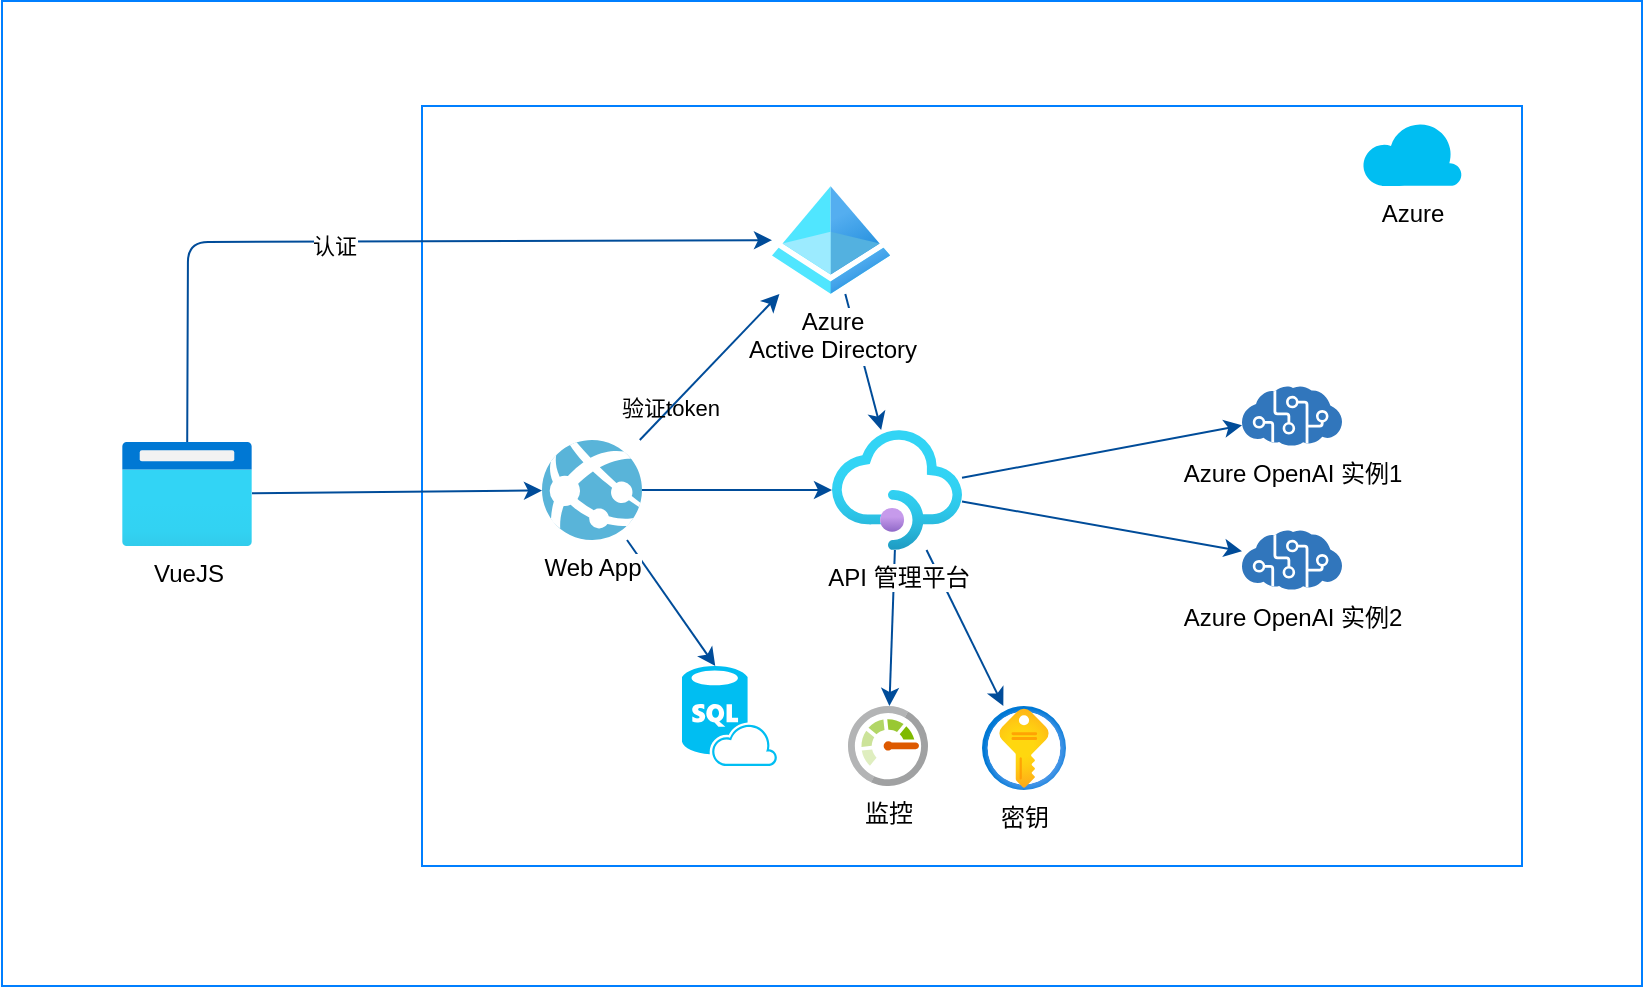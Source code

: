 <mxfile>
    <diagram id="WtRFDUaSbyghpBXP5Zu4" name="Page-1">
        <mxGraphModel dx="1157" dy="784" grid="1" gridSize="10" guides="1" tooltips="1" connect="1" arrows="1" fold="1" page="1" pageScale="1" pageWidth="850" pageHeight="1100" background="#ffffff" math="0" shadow="0">
            <root>
                <mxCell id="0"/>
                <mxCell id="1" parent="0"/>
                <mxCell id="26" value="" style="rounded=0;whiteSpace=wrap;html=1;labelBackgroundColor=#FFFFFF;strokeColor=#007FFF;fontColor=#000000;fillColor=#FFFFFF;" vertex="1" parent="1">
                    <mxGeometry x="10" y="107.5" width="820" height="492.5" as="geometry"/>
                </mxCell>
                <mxCell id="3" value="" style="rounded=0;whiteSpace=wrap;html=1;fillColor=#FFFFFF;strokeColor=#007FFF;fontColor=#000000;labelBackgroundColor=#FFFFFF;" vertex="1" parent="1">
                    <mxGeometry x="220" y="160" width="550" height="380" as="geometry"/>
                </mxCell>
                <mxCell id="15" style="edgeStyle=none;html=1;strokeColor=#004C99;fontColor=#000000;labelBackgroundColor=#FFFFFF;" edge="1" parent="1" source="4" target="5">
                    <mxGeometry relative="1" as="geometry"/>
                </mxCell>
                <mxCell id="21" style="edgeStyle=none;html=1;strokeColor=#004C99;fontColor=#000000;labelBackgroundColor=#FFFFFF;" edge="1" parent="1" source="4" target="19">
                    <mxGeometry relative="1" as="geometry">
                        <Array as="points">
                            <mxPoint x="103" y="228"/>
                        </Array>
                    </mxGeometry>
                </mxCell>
                <mxCell id="27" value="认证" style="edgeLabel;html=1;align=center;verticalAlign=middle;resizable=0;points=[];fontColor=#000000;labelBackgroundColor=#FFFFFF;" vertex="1" connectable="0" parent="21">
                    <mxGeometry x="-0.117" y="-2" relative="1" as="geometry">
                        <mxPoint as="offset"/>
                    </mxGeometry>
                </mxCell>
                <mxCell id="4" value="VueJS" style="aspect=fixed;html=1;points=[];align=center;image;fontSize=12;image=img/lib/azure2/general/Browser.svg;fontColor=#000000;labelBackgroundColor=#FFFFFF;" vertex="1" parent="1">
                    <mxGeometry x="70" y="328" width="65" height="52" as="geometry"/>
                </mxCell>
                <mxCell id="16" style="edgeStyle=none;html=1;fontColor=#000000;labelBackgroundColor=#FFFFFF;strokeColor=#004C99;" edge="1" parent="1" source="5" target="6">
                    <mxGeometry relative="1" as="geometry"/>
                </mxCell>
                <mxCell id="18" style="edgeStyle=none;html=1;entryX=0.35;entryY=0;entryDx=0;entryDy=0;entryPerimeter=0;strokeColor=#004C99;fontColor=#000000;labelBackgroundColor=#FFFFFF;" edge="1" parent="1" source="5" target="17">
                    <mxGeometry relative="1" as="geometry"/>
                </mxCell>
                <mxCell id="5" value="Web App" style="sketch=0;aspect=fixed;html=1;points=[];align=center;image;fontSize=12;image=img/lib/mscae/App_Services.svg;fontColor=#000000;labelBackgroundColor=#FFFFFF;" vertex="1" parent="1">
                    <mxGeometry x="280" y="327" width="50" height="50" as="geometry"/>
                </mxCell>
                <mxCell id="11" style="edgeStyle=none;html=1;strokeColor=#004C99;fontColor=#000000;labelBackgroundColor=#FFFFFF;" edge="1" parent="1" source="6" target="9">
                    <mxGeometry relative="1" as="geometry"/>
                </mxCell>
                <mxCell id="12" style="edgeStyle=none;html=1;strokeColor=#004C99;fontColor=#000000;labelBackgroundColor=#FFFFFF;" edge="1" parent="1" source="6" target="10">
                    <mxGeometry relative="1" as="geometry"/>
                </mxCell>
                <mxCell id="13" style="edgeStyle=none;html=1;strokeColor=#004C99;fontColor=#000000;labelBackgroundColor=#FFFFFF;" edge="1" parent="1" source="6" target="7">
                    <mxGeometry relative="1" as="geometry"/>
                </mxCell>
                <mxCell id="14" style="edgeStyle=none;html=1;strokeColor=#004C99;fontColor=#000000;labelBackgroundColor=#FFFFFF;" edge="1" parent="1" source="6" target="8">
                    <mxGeometry relative="1" as="geometry"/>
                </mxCell>
                <mxCell id="6" value="API 管理平台" style="aspect=fixed;html=1;points=[];align=center;image;fontSize=12;image=img/lib/azure2/app_services/API_Management_Services.svg;fontColor=#000000;labelBackgroundColor=#FFFFFF;" vertex="1" parent="1">
                    <mxGeometry x="425" y="322" width="65" height="60" as="geometry"/>
                </mxCell>
                <mxCell id="7" value="Azure OpenAI 实例1" style="sketch=0;aspect=fixed;html=1;points=[];align=center;image;fontSize=12;image=img/lib/mscae/Cognitive_Services.svg;fontColor=#000000;labelBackgroundColor=#FFFFFF;" vertex="1" parent="1">
                    <mxGeometry x="630" y="300" width="50" height="30" as="geometry"/>
                </mxCell>
                <mxCell id="8" value="Azure OpenAI 实例2" style="sketch=0;aspect=fixed;html=1;points=[];align=center;image;fontSize=12;image=img/lib/mscae/Cognitive_Services.svg;fontColor=#000000;labelBackgroundColor=#FFFFFF;" vertex="1" parent="1">
                    <mxGeometry x="630" y="372" width="50" height="30" as="geometry"/>
                </mxCell>
                <mxCell id="9" value="监控" style="sketch=0;aspect=fixed;html=1;points=[];align=center;image;fontSize=12;image=img/lib/mscae/Monitor.svg;fontColor=#000000;labelBackgroundColor=#FFFFFF;" vertex="1" parent="1">
                    <mxGeometry x="433" y="460" width="40" height="40" as="geometry"/>
                </mxCell>
                <mxCell id="10" value="密钥" style="aspect=fixed;html=1;points=[];align=center;image;fontSize=12;image=img/lib/azure2/security/Key_Vaults.svg;fontColor=#000000;labelBackgroundColor=#FFFFFF;" vertex="1" parent="1">
                    <mxGeometry x="500" y="460" width="42" height="42" as="geometry"/>
                </mxCell>
                <mxCell id="17" value="" style="verticalLabelPosition=bottom;html=1;verticalAlign=top;align=center;strokeColor=none;fillColor=#00BEF2;shape=mxgraph.azure.sql_database_sql_azure;fontColor=#000000;labelBackgroundColor=#FFFFFF;" vertex="1" parent="1">
                    <mxGeometry x="350" y="440" width="47.5" height="50" as="geometry"/>
                </mxCell>
                <mxCell id="24" value="" style="edgeStyle=none;html=1;strokeColor=#004C99;fontColor=#000000;labelBackgroundColor=#FFFFFF;" edge="1" parent="1" source="19" target="6">
                    <mxGeometry relative="1" as="geometry"/>
                </mxCell>
                <mxCell id="19" value="Azure &lt;br&gt;Active Directory" style="aspect=fixed;html=1;points=[];align=center;image;fontSize=12;image=img/lib/azure2/identity/Azure_Active_Directory.svg;fontColor=#000000;labelBackgroundColor=#FFFFFF;" vertex="1" parent="1">
                    <mxGeometry x="395" y="200" width="59.06" height="54" as="geometry"/>
                </mxCell>
                <mxCell id="22" value="Azure" style="verticalLabelPosition=bottom;html=1;verticalAlign=top;align=center;strokeColor=none;fillColor=#00BEF2;shape=mxgraph.azure.cloud;fontColor=#000000;labelBackgroundColor=#FFFFFF;" vertex="1" parent="1">
                    <mxGeometry x="690" y="167.5" width="50" height="32.5" as="geometry"/>
                </mxCell>
                <mxCell id="20" style="edgeStyle=none;html=1;strokeColor=#004C99;fontColor=#000000;labelBackgroundColor=#FFFFFF;" edge="1" parent="1" source="5" target="19">
                    <mxGeometry relative="1" as="geometry"/>
                </mxCell>
                <mxCell id="28" value="验证token" style="edgeLabel;html=1;align=center;verticalAlign=middle;resizable=0;points=[];fontColor=#000000;labelBackgroundColor=none;" vertex="1" connectable="0" parent="20">
                    <mxGeometry x="-0.565" relative="1" as="geometry">
                        <mxPoint as="offset"/>
                    </mxGeometry>
                </mxCell>
            </root>
        </mxGraphModel>
    </diagram>
</mxfile>